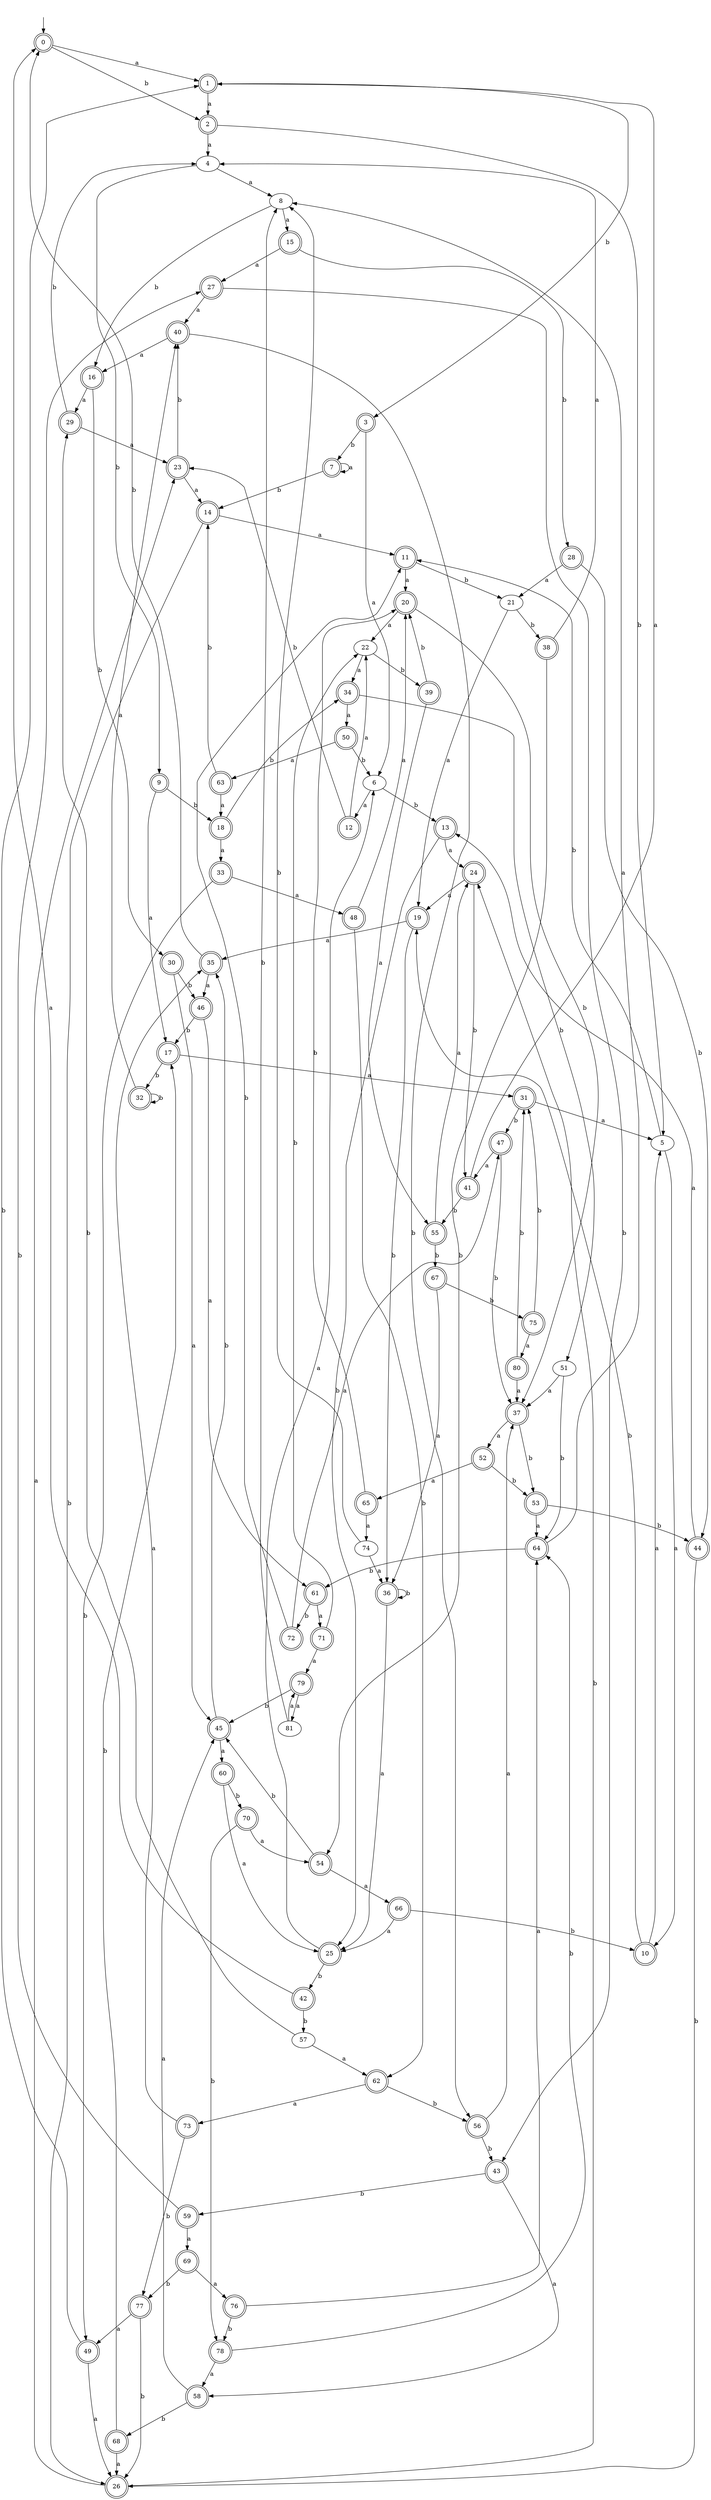 digraph RandomDFA {
  __start0 [label="", shape=none];
  __start0 -> 0 [label=""];
  0 [shape=circle] [shape=doublecircle]
  0 -> 1 [label="a"]
  0 -> 2 [label="b"]
  1 [shape=doublecircle]
  1 -> 2 [label="a"]
  1 -> 3 [label="b"]
  2 [shape=doublecircle]
  2 -> 4 [label="a"]
  2 -> 5 [label="b"]
  3 [shape=doublecircle]
  3 -> 6 [label="a"]
  3 -> 7 [label="b"]
  4
  4 -> 8 [label="a"]
  4 -> 9 [label="b"]
  5
  5 -> 10 [label="a"]
  5 -> 11 [label="b"]
  6
  6 -> 12 [label="a"]
  6 -> 13 [label="b"]
  7 [shape=doublecircle]
  7 -> 7 [label="a"]
  7 -> 14 [label="b"]
  8
  8 -> 15 [label="a"]
  8 -> 16 [label="b"]
  9 [shape=doublecircle]
  9 -> 17 [label="a"]
  9 -> 18 [label="b"]
  10 [shape=doublecircle]
  10 -> 5 [label="a"]
  10 -> 19 [label="b"]
  11 [shape=doublecircle]
  11 -> 20 [label="a"]
  11 -> 21 [label="b"]
  12 [shape=doublecircle]
  12 -> 22 [label="a"]
  12 -> 23 [label="b"]
  13 [shape=doublecircle]
  13 -> 24 [label="a"]
  13 -> 25 [label="b"]
  14 [shape=doublecircle]
  14 -> 11 [label="a"]
  14 -> 26 [label="b"]
  15 [shape=doublecircle]
  15 -> 27 [label="a"]
  15 -> 28 [label="b"]
  16 [shape=doublecircle]
  16 -> 29 [label="a"]
  16 -> 30 [label="b"]
  17 [shape=doublecircle]
  17 -> 31 [label="a"]
  17 -> 32 [label="b"]
  18 [shape=doublecircle]
  18 -> 33 [label="a"]
  18 -> 34 [label="b"]
  19 [shape=doublecircle]
  19 -> 35 [label="a"]
  19 -> 36 [label="b"]
  20 [shape=doublecircle]
  20 -> 22 [label="a"]
  20 -> 37 [label="b"]
  21
  21 -> 19 [label="a"]
  21 -> 38 [label="b"]
  22
  22 -> 34 [label="a"]
  22 -> 39 [label="b"]
  23 [shape=doublecircle]
  23 -> 14 [label="a"]
  23 -> 40 [label="b"]
  24 [shape=doublecircle]
  24 -> 19 [label="a"]
  24 -> 41 [label="b"]
  25 [shape=doublecircle]
  25 -> 6 [label="a"]
  25 -> 42 [label="b"]
  26 [shape=doublecircle]
  26 -> 23 [label="a"]
  26 -> 24 [label="b"]
  27 [shape=doublecircle]
  27 -> 40 [label="a"]
  27 -> 43 [label="b"]
  28 [shape=doublecircle]
  28 -> 21 [label="a"]
  28 -> 44 [label="b"]
  29 [shape=doublecircle]
  29 -> 23 [label="a"]
  29 -> 4 [label="b"]
  30 [shape=doublecircle]
  30 -> 45 [label="a"]
  30 -> 46 [label="b"]
  31 [shape=doublecircle]
  31 -> 5 [label="a"]
  31 -> 47 [label="b"]
  32 [shape=doublecircle]
  32 -> 40 [label="a"]
  32 -> 32 [label="b"]
  33 [shape=doublecircle]
  33 -> 48 [label="a"]
  33 -> 49 [label="b"]
  34 [shape=doublecircle]
  34 -> 50 [label="a"]
  34 -> 51 [label="b"]
  35 [shape=doublecircle]
  35 -> 46 [label="a"]
  35 -> 0 [label="b"]
  36 [shape=doublecircle]
  36 -> 25 [label="a"]
  36 -> 36 [label="b"]
  37 [shape=doublecircle]
  37 -> 52 [label="a"]
  37 -> 53 [label="b"]
  38 [shape=doublecircle]
  38 -> 4 [label="a"]
  38 -> 54 [label="b"]
  39 [shape=doublecircle]
  39 -> 55 [label="a"]
  39 -> 20 [label="b"]
  40 [shape=doublecircle]
  40 -> 16 [label="a"]
  40 -> 56 [label="b"]
  41 [shape=doublecircle]
  41 -> 1 [label="a"]
  41 -> 55 [label="b"]
  42 [shape=doublecircle]
  42 -> 0 [label="a"]
  42 -> 57 [label="b"]
  43 [shape=doublecircle]
  43 -> 58 [label="a"]
  43 -> 59 [label="b"]
  44 [shape=doublecircle]
  44 -> 13 [label="a"]
  44 -> 26 [label="b"]
  45 [shape=doublecircle]
  45 -> 60 [label="a"]
  45 -> 35 [label="b"]
  46 [shape=doublecircle]
  46 -> 61 [label="a"]
  46 -> 17 [label="b"]
  47 [shape=doublecircle]
  47 -> 41 [label="a"]
  47 -> 37 [label="b"]
  48 [shape=doublecircle]
  48 -> 20 [label="a"]
  48 -> 62 [label="b"]
  49 [shape=doublecircle]
  49 -> 26 [label="a"]
  49 -> 1 [label="b"]
  50 [shape=doublecircle]
  50 -> 63 [label="a"]
  50 -> 6 [label="b"]
  51
  51 -> 37 [label="a"]
  51 -> 64 [label="b"]
  52 [shape=doublecircle]
  52 -> 65 [label="a"]
  52 -> 53 [label="b"]
  53 [shape=doublecircle]
  53 -> 64 [label="a"]
  53 -> 44 [label="b"]
  54 [shape=doublecircle]
  54 -> 66 [label="a"]
  54 -> 45 [label="b"]
  55 [shape=doublecircle]
  55 -> 24 [label="a"]
  55 -> 67 [label="b"]
  56 [shape=doublecircle]
  56 -> 37 [label="a"]
  56 -> 43 [label="b"]
  57
  57 -> 62 [label="a"]
  57 -> 29 [label="b"]
  58 [shape=doublecircle]
  58 -> 45 [label="a"]
  58 -> 68 [label="b"]
  59 [shape=doublecircle]
  59 -> 69 [label="a"]
  59 -> 27 [label="b"]
  60 [shape=doublecircle]
  60 -> 25 [label="a"]
  60 -> 70 [label="b"]
  61 [shape=doublecircle]
  61 -> 71 [label="a"]
  61 -> 72 [label="b"]
  62 [shape=doublecircle]
  62 -> 73 [label="a"]
  62 -> 56 [label="b"]
  63 [shape=doublecircle]
  63 -> 18 [label="a"]
  63 -> 14 [label="b"]
  64 [shape=doublecircle]
  64 -> 8 [label="a"]
  64 -> 61 [label="b"]
  65 [shape=doublecircle]
  65 -> 74 [label="a"]
  65 -> 20 [label="b"]
  66 [shape=doublecircle]
  66 -> 25 [label="a"]
  66 -> 10 [label="b"]
  67 [shape=doublecircle]
  67 -> 36 [label="a"]
  67 -> 75 [label="b"]
  68 [shape=doublecircle]
  68 -> 26 [label="a"]
  68 -> 17 [label="b"]
  69 [shape=doublecircle]
  69 -> 76 [label="a"]
  69 -> 77 [label="b"]
  70 [shape=doublecircle]
  70 -> 54 [label="a"]
  70 -> 78 [label="b"]
  71 [shape=doublecircle]
  71 -> 79 [label="a"]
  71 -> 22 [label="b"]
  72 [shape=doublecircle]
  72 -> 47 [label="a"]
  72 -> 11 [label="b"]
  73 [shape=doublecircle]
  73 -> 35 [label="a"]
  73 -> 77 [label="b"]
  74
  74 -> 36 [label="a"]
  74 -> 8 [label="b"]
  75 [shape=doublecircle]
  75 -> 80 [label="a"]
  75 -> 31 [label="b"]
  76 [shape=doublecircle]
  76 -> 64 [label="a"]
  76 -> 78 [label="b"]
  77 [shape=doublecircle]
  77 -> 49 [label="a"]
  77 -> 26 [label="b"]
  78 [shape=doublecircle]
  78 -> 58 [label="a"]
  78 -> 64 [label="b"]
  79 [shape=doublecircle]
  79 -> 81 [label="a"]
  79 -> 45 [label="b"]
  80 [shape=doublecircle]
  80 -> 37 [label="a"]
  80 -> 31 [label="b"]
  81
  81 -> 79 [label="a"]
  81 -> 8 [label="b"]
}
